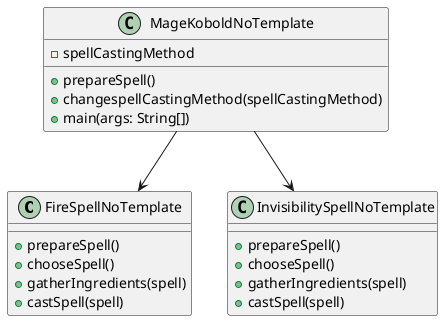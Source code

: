 @startuml
class FireSpellNoTemplate {
    +prepareSpell()
    +chooseSpell()
    +gatherIngredients(spell)
    +castSpell(spell)
}

class InvisibilitySpellNoTemplate {
    +prepareSpell()
    +chooseSpell()
    +gatherIngredients(spell)
    +castSpell(spell)
}

class MageKoboldNoTemplate {
    -spellCastingMethod
    +prepareSpell()
    +changespellCastingMethod(spellCastingMethod)
    +main(args: String[])
}

MageKoboldNoTemplate --> FireSpellNoTemplate
MageKoboldNoTemplate --> InvisibilitySpellNoTemplate
@enduml